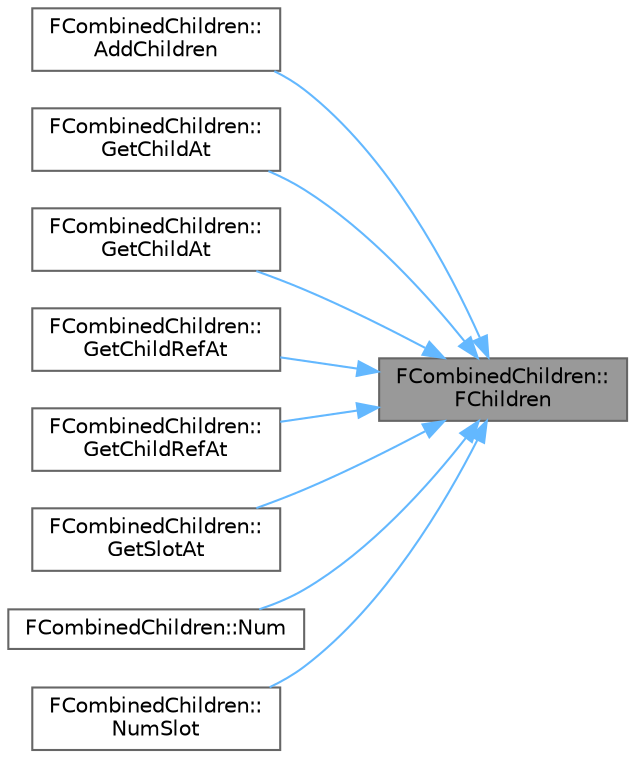 digraph "FCombinedChildren::FChildren"
{
 // INTERACTIVE_SVG=YES
 // LATEX_PDF_SIZE
  bgcolor="transparent";
  edge [fontname=Helvetica,fontsize=10,labelfontname=Helvetica,labelfontsize=10];
  node [fontname=Helvetica,fontsize=10,shape=box,height=0.2,width=0.4];
  rankdir="RL";
  Node1 [id="Node000001",label="FCombinedChildren::\lFChildren",height=0.2,width=0.4,color="gray40", fillcolor="grey60", style="filled", fontcolor="black",tooltip=" "];
  Node1 -> Node2 [id="edge1_Node000001_Node000002",dir="back",color="steelblue1",style="solid",tooltip=" "];
  Node2 [id="Node000002",label="FCombinedChildren::\lAddChildren",height=0.2,width=0.4,color="grey40", fillcolor="white", style="filled",URL="$d3/d6c/classFCombinedChildren.html#ac859644061ececa941adb1008bd4df2d",tooltip=" "];
  Node1 -> Node3 [id="edge2_Node000001_Node000003",dir="back",color="steelblue1",style="solid",tooltip=" "];
  Node3 [id="Node000003",label="FCombinedChildren::\lGetChildAt",height=0.2,width=0.4,color="grey40", fillcolor="white", style="filled",URL="$d3/d6c/classFCombinedChildren.html#a817a6d3ad4ab22991be37c1152e201eb",tooltip=" "];
  Node1 -> Node4 [id="edge3_Node000001_Node000004",dir="back",color="steelblue1",style="solid",tooltip=" "];
  Node4 [id="Node000004",label="FCombinedChildren::\lGetChildAt",height=0.2,width=0.4,color="grey40", fillcolor="white", style="filled",URL="$d3/d6c/classFCombinedChildren.html#a144e09796788711e9285a2038b60e6d4",tooltip=" "];
  Node1 -> Node5 [id="edge4_Node000001_Node000005",dir="back",color="steelblue1",style="solid",tooltip=" "];
  Node5 [id="Node000005",label="FCombinedChildren::\lGetChildRefAt",height=0.2,width=0.4,color="grey40", fillcolor="white", style="filled",URL="$d3/d6c/classFCombinedChildren.html#a6e713e87039122db277181f11f02fa98",tooltip=" "];
  Node1 -> Node6 [id="edge5_Node000001_Node000006",dir="back",color="steelblue1",style="solid",tooltip=" "];
  Node6 [id="Node000006",label="FCombinedChildren::\lGetChildRefAt",height=0.2,width=0.4,color="grey40", fillcolor="white", style="filled",URL="$d3/d6c/classFCombinedChildren.html#a23f96fba626e5a2553a2f29b8ac3d4db",tooltip=" "];
  Node1 -> Node7 [id="edge6_Node000001_Node000007",dir="back",color="steelblue1",style="solid",tooltip=" "];
  Node7 [id="Node000007",label="FCombinedChildren::\lGetSlotAt",height=0.2,width=0.4,color="grey40", fillcolor="white", style="filled",URL="$d3/d6c/classFCombinedChildren.html#a00f98cc683d0c98245de108eb3413c5b",tooltip=" "];
  Node1 -> Node8 [id="edge7_Node000001_Node000008",dir="back",color="steelblue1",style="solid",tooltip=" "];
  Node8 [id="Node000008",label="FCombinedChildren::Num",height=0.2,width=0.4,color="grey40", fillcolor="white", style="filled",URL="$d3/d6c/classFCombinedChildren.html#a5e3f703267ff2a7fd683d2894c62de0f",tooltip=" "];
  Node1 -> Node9 [id="edge8_Node000001_Node000009",dir="back",color="steelblue1",style="solid",tooltip=" "];
  Node9 [id="Node000009",label="FCombinedChildren::\lNumSlot",height=0.2,width=0.4,color="grey40", fillcolor="white", style="filled",URL="$d3/d6c/classFCombinedChildren.html#a16a99d1ac5979d75f6797eb3999beae7",tooltip=" "];
}
